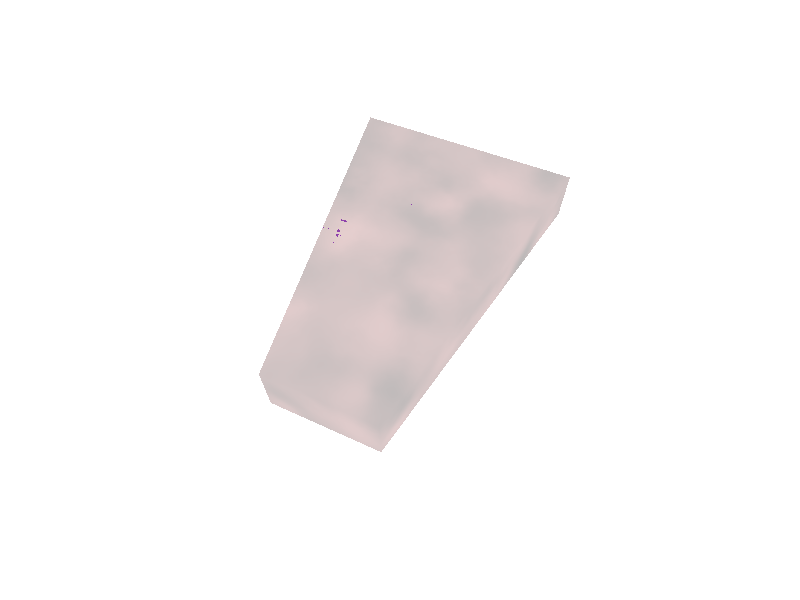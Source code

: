 #include "textures.inc"
#include "colors.inc"

background { color White }

light_source {
   <3.1, 5, 0.9>, rgb <1, 1, 1>
}

prism {
   linear_spline
   linear_sweep
   0, 0.5,
   5,
   <1.05, 2>, <0.5, -1>, <-0.5, -1>, <-1.05, 2>, <1.05, 2>
   scale 1
   translate <-0.0333333, 0, -0.366667>
   rotate <0, 0, 0>
   
   texture { PinkAlabaster }
}

camera {
   perspective
   location <1.3, 4.5, -2.83333>
   sky <0, 1, 0>
   direction <0, 0, 1>
   right <1.33333, 0, 0>
   up <0, 1, 0>
   look_at <0, 0, 0>
}

global_settings {
   assumed_gamma 1.5
   noise_generator 2
}

